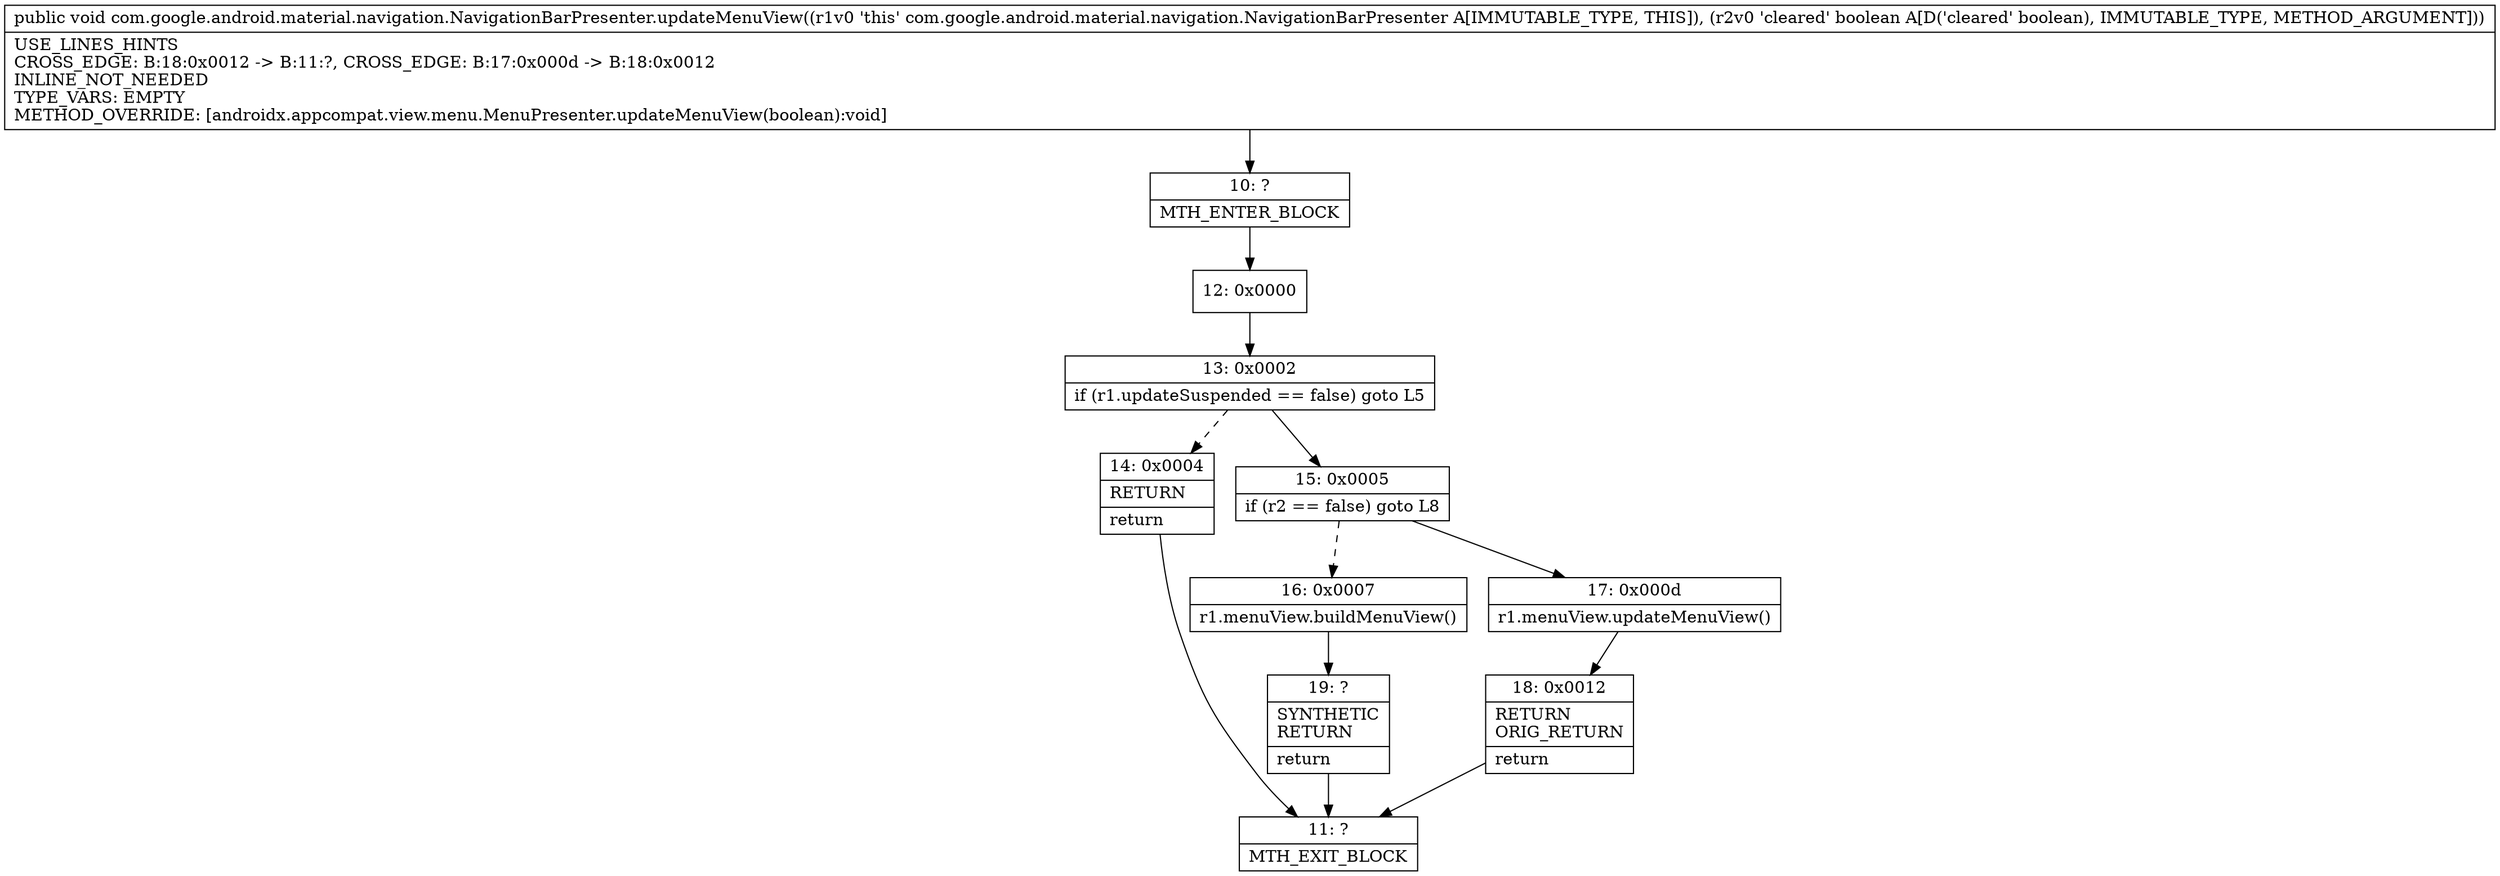 digraph "CFG forcom.google.android.material.navigation.NavigationBarPresenter.updateMenuView(Z)V" {
Node_10 [shape=record,label="{10\:\ ?|MTH_ENTER_BLOCK\l}"];
Node_12 [shape=record,label="{12\:\ 0x0000}"];
Node_13 [shape=record,label="{13\:\ 0x0002|if (r1.updateSuspended == false) goto L5\l}"];
Node_14 [shape=record,label="{14\:\ 0x0004|RETURN\l|return\l}"];
Node_11 [shape=record,label="{11\:\ ?|MTH_EXIT_BLOCK\l}"];
Node_15 [shape=record,label="{15\:\ 0x0005|if (r2 == false) goto L8\l}"];
Node_16 [shape=record,label="{16\:\ 0x0007|r1.menuView.buildMenuView()\l}"];
Node_19 [shape=record,label="{19\:\ ?|SYNTHETIC\lRETURN\l|return\l}"];
Node_17 [shape=record,label="{17\:\ 0x000d|r1.menuView.updateMenuView()\l}"];
Node_18 [shape=record,label="{18\:\ 0x0012|RETURN\lORIG_RETURN\l|return\l}"];
MethodNode[shape=record,label="{public void com.google.android.material.navigation.NavigationBarPresenter.updateMenuView((r1v0 'this' com.google.android.material.navigation.NavigationBarPresenter A[IMMUTABLE_TYPE, THIS]), (r2v0 'cleared' boolean A[D('cleared' boolean), IMMUTABLE_TYPE, METHOD_ARGUMENT]))  | USE_LINES_HINTS\lCROSS_EDGE: B:18:0x0012 \-\> B:11:?, CROSS_EDGE: B:17:0x000d \-\> B:18:0x0012\lINLINE_NOT_NEEDED\lTYPE_VARS: EMPTY\lMETHOD_OVERRIDE: [androidx.appcompat.view.menu.MenuPresenter.updateMenuView(boolean):void]\l}"];
MethodNode -> Node_10;Node_10 -> Node_12;
Node_12 -> Node_13;
Node_13 -> Node_14[style=dashed];
Node_13 -> Node_15;
Node_14 -> Node_11;
Node_15 -> Node_16[style=dashed];
Node_15 -> Node_17;
Node_16 -> Node_19;
Node_19 -> Node_11;
Node_17 -> Node_18;
Node_18 -> Node_11;
}

